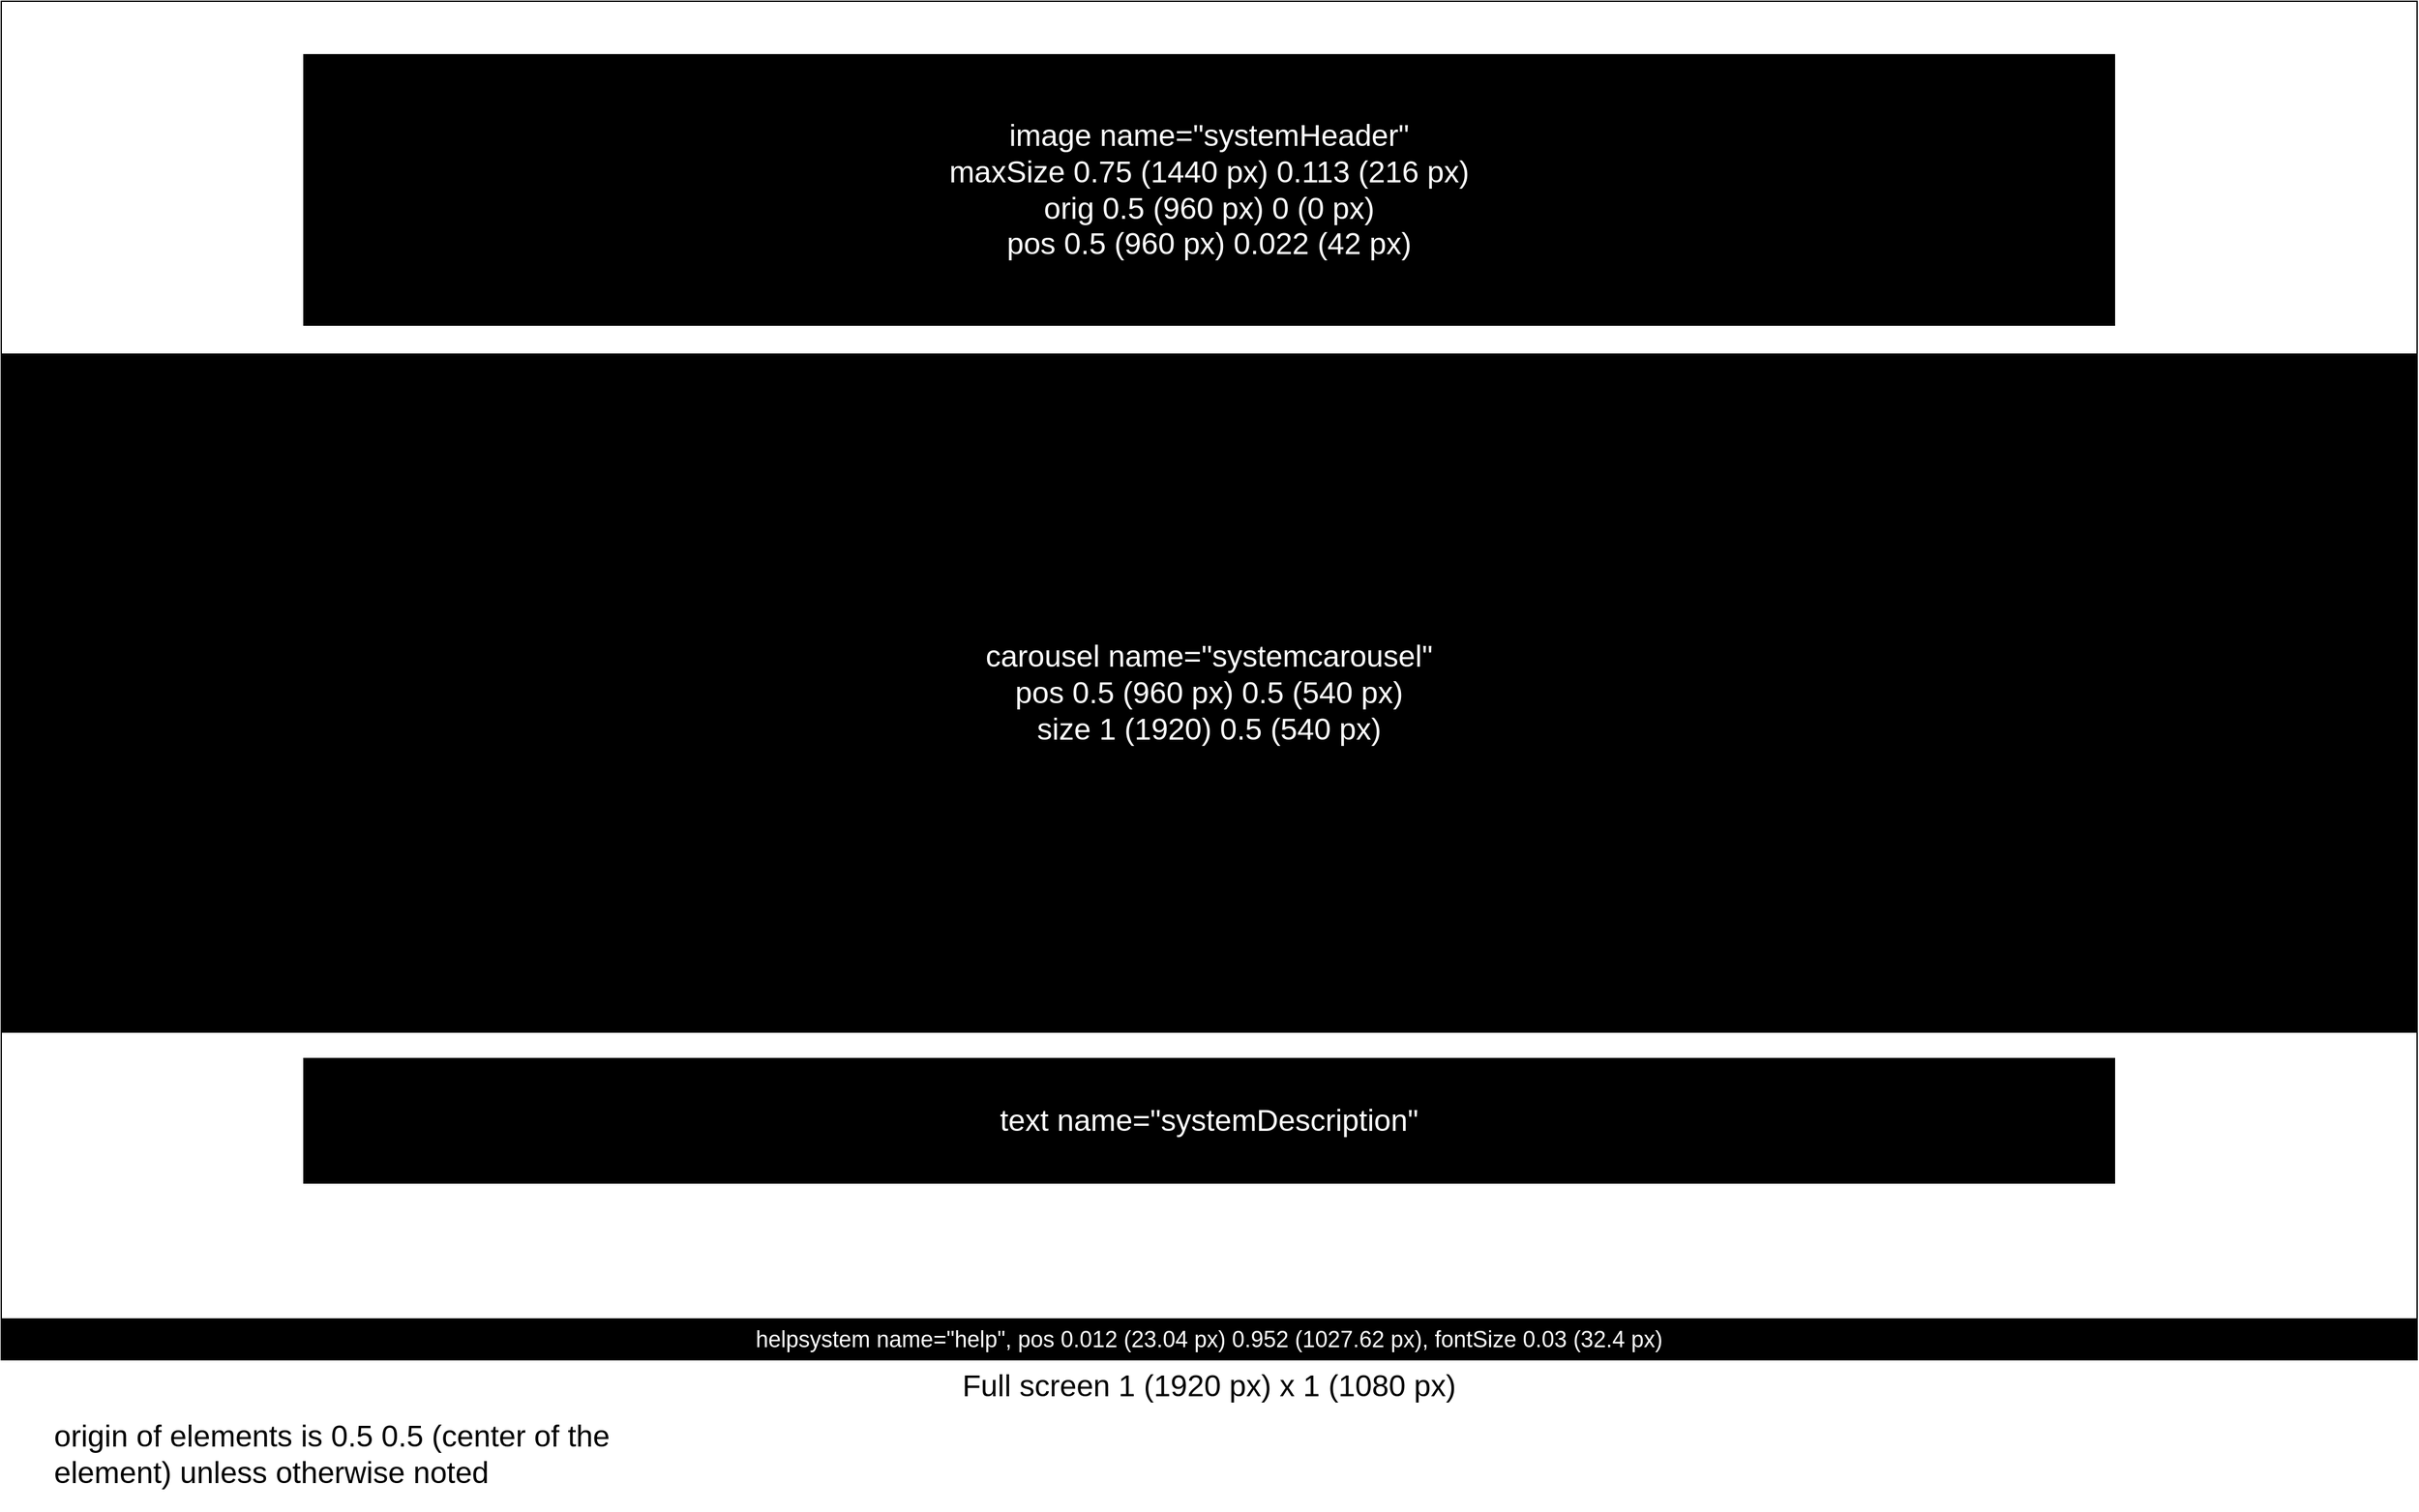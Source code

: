 <mxfile version="22.1.2" type="device">
  <diagram name="Page-1" id="8U8ZV3EpgBuNdwrcUp0e">
    <mxGraphModel dx="2000" dy="1309" grid="1" gridSize="10" guides="1" tooltips="1" connect="1" arrows="1" fold="1" page="1" pageScale="1" pageWidth="1920" pageHeight="1200" math="0" shadow="0">
      <root>
        <mxCell id="0" />
        <mxCell id="1" parent="0" />
        <mxCell id="6qwNrMz1N6snYtzMycJA-1" value="Full screen 1 (1920 px) x 1 (1080 px)" style="rounded=0;whiteSpace=wrap;html=1;fillColor=default;labelPosition=center;verticalLabelPosition=bottom;align=center;verticalAlign=top;fontSize=24;" vertex="1" parent="1">
          <mxGeometry width="1920" height="1080" as="geometry" />
        </mxCell>
        <mxCell id="6qwNrMz1N6snYtzMycJA-2" value="image name=&quot;systemHeader&quot;&lt;br&gt;maxSize 0.75 (1440 px) 0.113 (216 px)&lt;br&gt;orig 0.5 (960 px) 0 (0 px)&lt;br&gt;pos 0.5 (960 px) 0.022 (42 px)" style="rounded=0;whiteSpace=wrap;html=1;fillColor=#000000;gradientColor=none;fontColor=#FFFFFF;fontSize=24;strokeColor=none;" vertex="1" parent="1">
          <mxGeometry x="240" y="42" width="1440" height="216" as="geometry" />
        </mxCell>
        <mxCell id="6qwNrMz1N6snYtzMycJA-3" value="origin of elements is 0.5 0.5 (center of the element) unless otherwise noted" style="text;html=1;strokeColor=none;fillColor=none;align=left;verticalAlign=top;whiteSpace=wrap;rounded=0;fontSize=24;" vertex="1" parent="1">
          <mxGeometry x="40" y="1120" width="470" height="80" as="geometry" />
        </mxCell>
        <mxCell id="6qwNrMz1N6snYtzMycJA-4" value="carousel name=&quot;systemcarousel&quot;&lt;br&gt;pos 0.5 (960 px) 0.5 (540 px)&lt;br&gt;size 1 (1920) 0.5 (540 px)" style="rounded=0;whiteSpace=wrap;html=1;fillColor=#000000;gradientColor=none;fontColor=#FFFFFF;fontSize=24;strokeColor=none;" vertex="1" parent="1">
          <mxGeometry y="280" width="1920" height="540" as="geometry" />
        </mxCell>
        <mxCell id="6qwNrMz1N6snYtzMycJA-10" value="helpsystem name=&quot;help&quot;, pos 0.012 (23.04 px) 0.952 (1027.62 px),&amp;nbsp;fontSize 0.03 (32.4 px)" style="rounded=0;whiteSpace=wrap;html=1;fillColor=#000000;gradientColor=none;fontColor=#FFFFFF;fontSize=18;strokeColor=none;" vertex="1" parent="1">
          <mxGeometry y="1047" width="1920" height="33" as="geometry" />
        </mxCell>
        <mxCell id="6qwNrMz1N6snYtzMycJA-11" value="text name=&quot;systemDescription&quot;&lt;br&gt;" style="rounded=0;whiteSpace=wrap;html=1;fillColor=#000000;gradientColor=none;fontColor=#FFFFFF;fontSize=24;strokeColor=none;" vertex="1" parent="1">
          <mxGeometry x="240" y="840" width="1440" height="100" as="geometry" />
        </mxCell>
      </root>
    </mxGraphModel>
  </diagram>
</mxfile>
